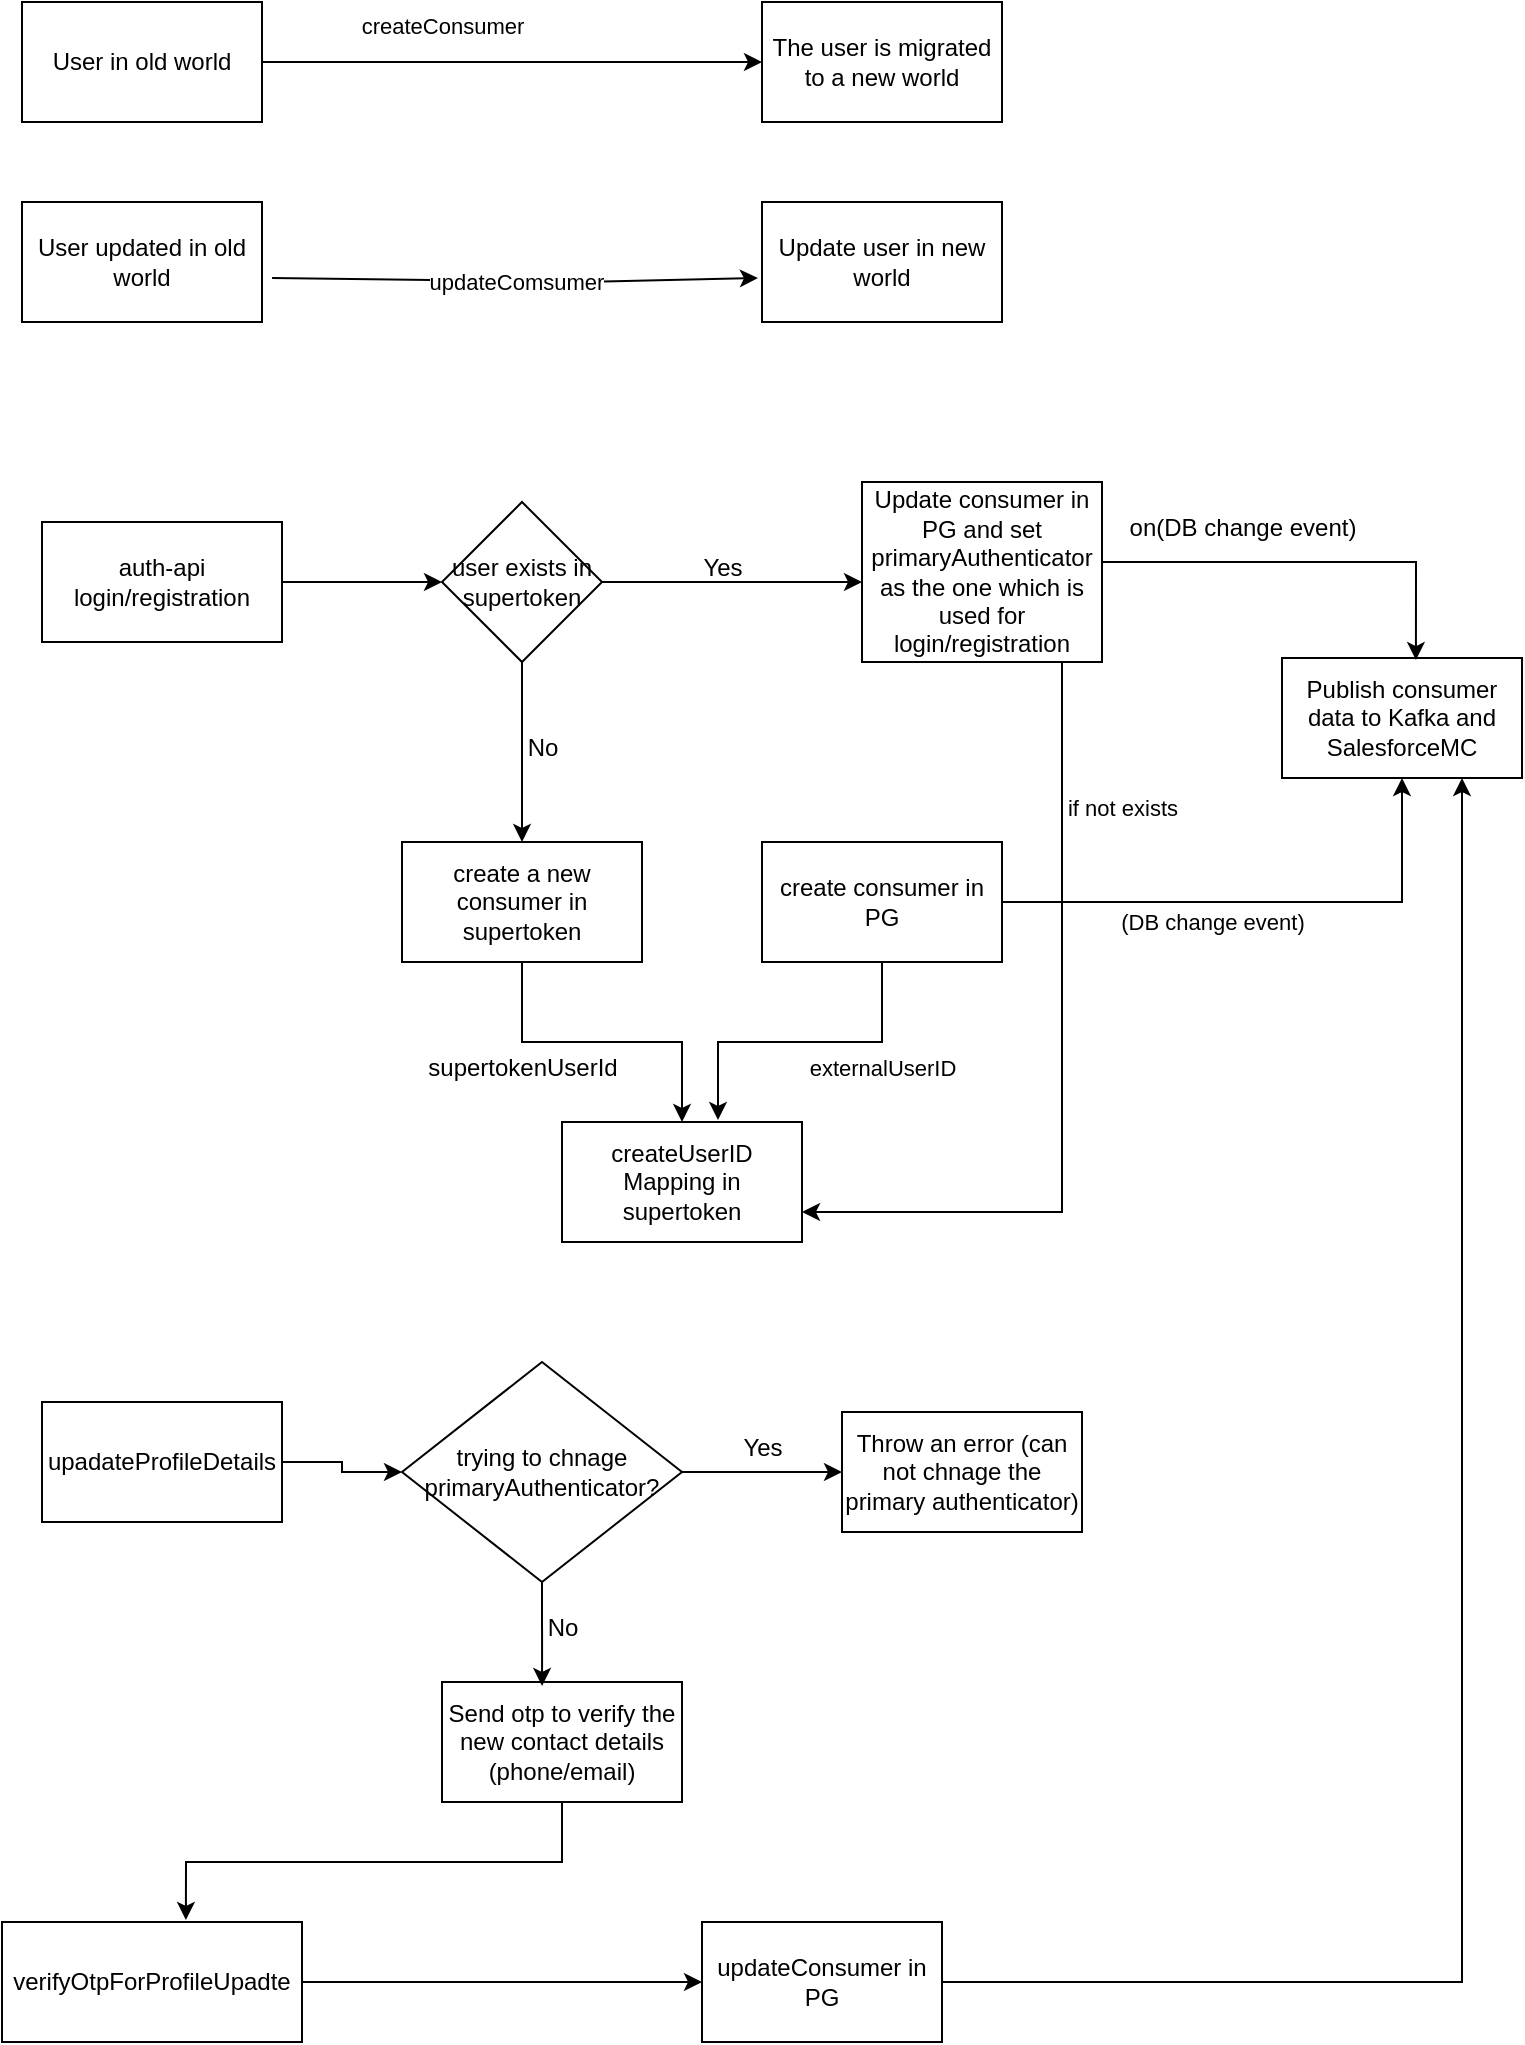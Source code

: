 <mxfile version="27.0.6">
  <diagram name="Page-1" id="GE0Z4SsY3jz3v6YoOIww">
    <mxGraphModel dx="1426" dy="832" grid="1" gridSize="10" guides="1" tooltips="1" connect="1" arrows="1" fold="1" page="1" pageScale="1" pageWidth="827" pageHeight="1169" math="0" shadow="0">
      <root>
        <mxCell id="0" />
        <mxCell id="1" parent="0" />
        <mxCell id="kUEsy-cAq9esLcxBWjCW-1" value="User in old world" style="rounded=0;whiteSpace=wrap;html=1;" parent="1" vertex="1">
          <mxGeometry x="30" y="60" width="120" height="60" as="geometry" />
        </mxCell>
        <mxCell id="kUEsy-cAq9esLcxBWjCW-2" value="The user is migrated to a new world" style="rounded=0;whiteSpace=wrap;html=1;" parent="1" vertex="1">
          <mxGeometry x="400" y="60" width="120" height="60" as="geometry" />
        </mxCell>
        <mxCell id="kUEsy-cAq9esLcxBWjCW-3" value="" style="endArrow=classic;html=1;rounded=0;exitX=1;exitY=0.5;exitDx=0;exitDy=0;entryX=0;entryY=0.5;entryDx=0;entryDy=0;" parent="1" source="kUEsy-cAq9esLcxBWjCW-1" target="kUEsy-cAq9esLcxBWjCW-2" edge="1">
          <mxGeometry width="50" height="50" relative="1" as="geometry">
            <mxPoint x="180" y="20" as="sourcePoint" />
            <mxPoint x="230" y="-30" as="targetPoint" />
            <Array as="points" />
          </mxGeometry>
        </mxCell>
        <mxCell id="kUEsy-cAq9esLcxBWjCW-4" value="createConsumer" style="edgeLabel;html=1;align=center;verticalAlign=middle;resizable=0;points=[];" parent="kUEsy-cAq9esLcxBWjCW-3" vertex="1" connectable="0">
          <mxGeometry x="-0.534" y="1" relative="1" as="geometry">
            <mxPoint x="32" y="-17" as="offset" />
          </mxGeometry>
        </mxCell>
        <mxCell id="kUEsy-cAq9esLcxBWjCW-5" value="User updated in old world" style="rounded=0;whiteSpace=wrap;html=1;" parent="1" vertex="1">
          <mxGeometry x="30" y="160" width="120" height="60" as="geometry" />
        </mxCell>
        <mxCell id="kUEsy-cAq9esLcxBWjCW-6" value="Update user in new world" style="rounded=0;whiteSpace=wrap;html=1;" parent="1" vertex="1">
          <mxGeometry x="400" y="160" width="120" height="60" as="geometry" />
        </mxCell>
        <mxCell id="kUEsy-cAq9esLcxBWjCW-7" value="" style="endArrow=classic;html=1;rounded=0;entryX=-0.017;entryY=0.633;entryDx=0;entryDy=0;exitX=1.042;exitY=0.633;exitDx=0;exitDy=0;exitPerimeter=0;entryPerimeter=0;" parent="1" source="kUEsy-cAq9esLcxBWjCW-5" target="kUEsy-cAq9esLcxBWjCW-6" edge="1">
          <mxGeometry relative="1" as="geometry">
            <mxPoint x="360" y="330" as="sourcePoint" />
            <mxPoint x="460" y="330" as="targetPoint" />
            <Array as="points">
              <mxPoint x="310" y="200" />
            </Array>
          </mxGeometry>
        </mxCell>
        <mxCell id="kUEsy-cAq9esLcxBWjCW-8" value="updateComsumer" style="edgeLabel;resizable=0;html=1;;align=center;verticalAlign=middle;" parent="kUEsy-cAq9esLcxBWjCW-7" connectable="0" vertex="1">
          <mxGeometry relative="1" as="geometry" />
        </mxCell>
        <mxCell id="VEnllepG3ZnI3ktVRwdV-8" style="edgeStyle=orthogonalEdgeStyle;rounded=0;orthogonalLoop=1;jettySize=auto;html=1;exitX=1;exitY=0.5;exitDx=0;exitDy=0;entryX=0;entryY=0.5;entryDx=0;entryDy=0;" edge="1" parent="1" source="kUEsy-cAq9esLcxBWjCW-9" target="kUEsy-cAq9esLcxBWjCW-12">
          <mxGeometry relative="1" as="geometry" />
        </mxCell>
        <mxCell id="kUEsy-cAq9esLcxBWjCW-9" value="auth-api login/registration" style="rounded=0;whiteSpace=wrap;html=1;" parent="1" vertex="1">
          <mxGeometry x="40" y="320" width="120" height="60" as="geometry" />
        </mxCell>
        <mxCell id="VEnllepG3ZnI3ktVRwdV-16" style="edgeStyle=orthogonalEdgeStyle;rounded=0;orthogonalLoop=1;jettySize=auto;html=1;exitX=0.5;exitY=1;exitDx=0;exitDy=0;entryX=1;entryY=0.75;entryDx=0;entryDy=0;" edge="1" parent="1" source="kUEsy-cAq9esLcxBWjCW-10" target="VEnllepG3ZnI3ktVRwdV-3">
          <mxGeometry relative="1" as="geometry">
            <Array as="points">
              <mxPoint x="550" y="390" />
              <mxPoint x="550" y="665" />
            </Array>
          </mxGeometry>
        </mxCell>
        <mxCell id="VEnllepG3ZnI3ktVRwdV-17" value="if not exists&lt;div&gt;&lt;br&gt;&lt;/div&gt;" style="edgeLabel;html=1;align=center;verticalAlign=middle;resizable=0;points=[];" vertex="1" connectable="0" parent="VEnllepG3ZnI3ktVRwdV-16">
          <mxGeometry x="-0.51" y="-1" relative="1" as="geometry">
            <mxPoint x="31" y="11" as="offset" />
          </mxGeometry>
        </mxCell>
        <mxCell id="kUEsy-cAq9esLcxBWjCW-10" value="Update consumer in PG and set primaryAuthenticator as the one which is used for login/registration" style="rounded=0;whiteSpace=wrap;html=1;" parent="1" vertex="1">
          <mxGeometry x="450" y="300" width="120" height="90" as="geometry" />
        </mxCell>
        <mxCell id="VEnllepG3ZnI3ktVRwdV-4" style="edgeStyle=orthogonalEdgeStyle;rounded=0;orthogonalLoop=1;jettySize=auto;html=1;exitX=0.5;exitY=1;exitDx=0;exitDy=0;" edge="1" parent="1" source="kUEsy-cAq9esLcxBWjCW-11" target="VEnllepG3ZnI3ktVRwdV-3">
          <mxGeometry relative="1" as="geometry" />
        </mxCell>
        <mxCell id="kUEsy-cAq9esLcxBWjCW-11" value="create a new consumer in supertoken" style="rounded=0;whiteSpace=wrap;html=1;" parent="1" vertex="1">
          <mxGeometry x="220" y="480" width="120" height="60" as="geometry" />
        </mxCell>
        <mxCell id="kUEsy-cAq9esLcxBWjCW-15" style="edgeStyle=orthogonalEdgeStyle;rounded=0;orthogonalLoop=1;jettySize=auto;html=1;exitX=1;exitY=0.5;exitDx=0;exitDy=0;" parent="1" source="kUEsy-cAq9esLcxBWjCW-12" edge="1">
          <mxGeometry relative="1" as="geometry">
            <mxPoint x="450" y="350" as="targetPoint" />
          </mxGeometry>
        </mxCell>
        <mxCell id="kUEsy-cAq9esLcxBWjCW-12" value="user exists in supertoken" style="rhombus;whiteSpace=wrap;html=1;" parent="1" vertex="1">
          <mxGeometry x="240" y="310" width="80" height="80" as="geometry" />
        </mxCell>
        <mxCell id="kUEsy-cAq9esLcxBWjCW-13" value="" style="endArrow=classic;html=1;rounded=0;entryX=0.5;entryY=0;entryDx=0;entryDy=0;" parent="1" target="kUEsy-cAq9esLcxBWjCW-11" edge="1">
          <mxGeometry width="50" height="50" relative="1" as="geometry">
            <mxPoint x="280" y="390" as="sourcePoint" />
            <mxPoint x="330" y="340" as="targetPoint" />
          </mxGeometry>
        </mxCell>
        <mxCell id="VEnllepG3ZnI3ktVRwdV-1" value="No" style="text;html=1;align=center;verticalAlign=middle;resizable=0;points=[];autosize=1;strokeColor=none;fillColor=none;" vertex="1" parent="1">
          <mxGeometry x="270" y="418" width="40" height="30" as="geometry" />
        </mxCell>
        <mxCell id="VEnllepG3ZnI3ktVRwdV-12" style="edgeStyle=orthogonalEdgeStyle;rounded=0;orthogonalLoop=1;jettySize=auto;html=1;exitX=1;exitY=0.5;exitDx=0;exitDy=0;entryX=0.5;entryY=1;entryDx=0;entryDy=0;" edge="1" parent="1" source="VEnllepG3ZnI3ktVRwdV-2" target="VEnllepG3ZnI3ktVRwdV-10">
          <mxGeometry relative="1" as="geometry" />
        </mxCell>
        <mxCell id="VEnllepG3ZnI3ktVRwdV-13" value="(DB change event)" style="edgeLabel;html=1;align=center;verticalAlign=middle;resizable=0;points=[];" vertex="1" connectable="0" parent="VEnllepG3ZnI3ktVRwdV-12">
          <mxGeometry x="-0.191" relative="1" as="geometry">
            <mxPoint x="-1" y="10" as="offset" />
          </mxGeometry>
        </mxCell>
        <mxCell id="VEnllepG3ZnI3ktVRwdV-2" value="create consumer in PG" style="rounded=0;whiteSpace=wrap;html=1;" vertex="1" parent="1">
          <mxGeometry x="400" y="480" width="120" height="60" as="geometry" />
        </mxCell>
        <mxCell id="VEnllepG3ZnI3ktVRwdV-3" value="createUserID Mapping in supertoken" style="rounded=0;whiteSpace=wrap;html=1;" vertex="1" parent="1">
          <mxGeometry x="300" y="620" width="120" height="60" as="geometry" />
        </mxCell>
        <mxCell id="VEnllepG3ZnI3ktVRwdV-5" value="supertokenUserId" style="text;html=1;align=center;verticalAlign=middle;resizable=0;points=[];autosize=1;strokeColor=none;fillColor=none;" vertex="1" parent="1">
          <mxGeometry x="220" y="578" width="120" height="30" as="geometry" />
        </mxCell>
        <mxCell id="VEnllepG3ZnI3ktVRwdV-6" style="edgeStyle=orthogonalEdgeStyle;rounded=0;orthogonalLoop=1;jettySize=auto;html=1;exitX=0.5;exitY=1;exitDx=0;exitDy=0;entryX=0.65;entryY=-0.017;entryDx=0;entryDy=0;entryPerimeter=0;" edge="1" parent="1" source="VEnllepG3ZnI3ktVRwdV-2" target="VEnllepG3ZnI3ktVRwdV-3">
          <mxGeometry relative="1" as="geometry" />
        </mxCell>
        <mxCell id="VEnllepG3ZnI3ktVRwdV-7" value="externalUserID" style="edgeLabel;html=1;align=center;verticalAlign=middle;resizable=0;points=[];" vertex="1" connectable="0" parent="VEnllepG3ZnI3ktVRwdV-6">
          <mxGeometry x="-0.478" relative="1" as="geometry">
            <mxPoint x="2" y="13" as="offset" />
          </mxGeometry>
        </mxCell>
        <mxCell id="VEnllepG3ZnI3ktVRwdV-9" value="Yes" style="text;html=1;align=center;verticalAlign=middle;resizable=0;points=[];autosize=1;strokeColor=none;fillColor=none;" vertex="1" parent="1">
          <mxGeometry x="360" y="328" width="40" height="30" as="geometry" />
        </mxCell>
        <mxCell id="VEnllepG3ZnI3ktVRwdV-10" value="Publish consumer data to Kafka and SalesforceMC" style="rounded=0;whiteSpace=wrap;html=1;" vertex="1" parent="1">
          <mxGeometry x="660" y="388" width="120" height="60" as="geometry" />
        </mxCell>
        <mxCell id="VEnllepG3ZnI3ktVRwdV-11" style="edgeStyle=orthogonalEdgeStyle;rounded=0;orthogonalLoop=1;jettySize=auto;html=1;exitX=1;exitY=0.5;exitDx=0;exitDy=0;entryX=0.558;entryY=0.017;entryDx=0;entryDy=0;entryPerimeter=0;" edge="1" parent="1" source="kUEsy-cAq9esLcxBWjCW-10" target="VEnllepG3ZnI3ktVRwdV-10">
          <mxGeometry relative="1" as="geometry">
            <Array as="points">
              <mxPoint x="570" y="340" />
              <mxPoint x="727" y="340" />
            </Array>
          </mxGeometry>
        </mxCell>
        <mxCell id="VEnllepG3ZnI3ktVRwdV-15" value="on(DB change event)" style="text;html=1;align=center;verticalAlign=middle;resizable=0;points=[];autosize=1;strokeColor=none;fillColor=none;" vertex="1" parent="1">
          <mxGeometry x="570" y="308" width="140" height="30" as="geometry" />
        </mxCell>
        <mxCell id="VEnllepG3ZnI3ktVRwdV-23" style="edgeStyle=orthogonalEdgeStyle;rounded=0;orthogonalLoop=1;jettySize=auto;html=1;exitX=1;exitY=0.5;exitDx=0;exitDy=0;entryX=0;entryY=0.5;entryDx=0;entryDy=0;" edge="1" parent="1" source="VEnllepG3ZnI3ktVRwdV-18" target="VEnllepG3ZnI3ktVRwdV-19">
          <mxGeometry relative="1" as="geometry" />
        </mxCell>
        <mxCell id="VEnllepG3ZnI3ktVRwdV-18" value="upadateProfileDetails" style="rounded=0;whiteSpace=wrap;html=1;" vertex="1" parent="1">
          <mxGeometry x="40" y="760" width="120" height="60" as="geometry" />
        </mxCell>
        <mxCell id="VEnllepG3ZnI3ktVRwdV-21" style="edgeStyle=orthogonalEdgeStyle;rounded=0;orthogonalLoop=1;jettySize=auto;html=1;exitX=1;exitY=0.5;exitDx=0;exitDy=0;entryX=0;entryY=0.5;entryDx=0;entryDy=0;" edge="1" parent="1" source="VEnllepG3ZnI3ktVRwdV-19" target="VEnllepG3ZnI3ktVRwdV-20">
          <mxGeometry relative="1" as="geometry" />
        </mxCell>
        <mxCell id="VEnllepG3ZnI3ktVRwdV-19" value="trying to chnage primaryAuthenticator?" style="rhombus;whiteSpace=wrap;html=1;" vertex="1" parent="1">
          <mxGeometry x="220" y="740" width="140" height="110" as="geometry" />
        </mxCell>
        <mxCell id="VEnllepG3ZnI3ktVRwdV-20" value="Throw an error (can not chnage the primary authenticator)" style="rounded=0;whiteSpace=wrap;html=1;" vertex="1" parent="1">
          <mxGeometry x="440" y="765" width="120" height="60" as="geometry" />
        </mxCell>
        <mxCell id="VEnllepG3ZnI3ktVRwdV-22" value="Yes" style="text;html=1;align=center;verticalAlign=middle;resizable=0;points=[];autosize=1;strokeColor=none;fillColor=none;" vertex="1" parent="1">
          <mxGeometry x="380" y="768" width="40" height="30" as="geometry" />
        </mxCell>
        <mxCell id="VEnllepG3ZnI3ktVRwdV-24" value="Send otp to verify the new contact details (phone/email)" style="rounded=0;whiteSpace=wrap;html=1;" vertex="1" parent="1">
          <mxGeometry x="240" y="900" width="120" height="60" as="geometry" />
        </mxCell>
        <mxCell id="VEnllepG3ZnI3ktVRwdV-25" style="edgeStyle=orthogonalEdgeStyle;rounded=0;orthogonalLoop=1;jettySize=auto;html=1;exitX=0.5;exitY=1;exitDx=0;exitDy=0;entryX=0.417;entryY=0.033;entryDx=0;entryDy=0;entryPerimeter=0;" edge="1" parent="1" source="VEnllepG3ZnI3ktVRwdV-19" target="VEnllepG3ZnI3ktVRwdV-24">
          <mxGeometry relative="1" as="geometry" />
        </mxCell>
        <mxCell id="VEnllepG3ZnI3ktVRwdV-26" value="No" style="text;html=1;align=center;verticalAlign=middle;resizable=0;points=[];autosize=1;strokeColor=none;fillColor=none;" vertex="1" parent="1">
          <mxGeometry x="280" y="858" width="40" height="30" as="geometry" />
        </mxCell>
        <mxCell id="VEnllepG3ZnI3ktVRwdV-29" style="edgeStyle=orthogonalEdgeStyle;rounded=0;orthogonalLoop=1;jettySize=auto;html=1;exitX=1;exitY=0.5;exitDx=0;exitDy=0;entryX=0;entryY=0.5;entryDx=0;entryDy=0;" edge="1" parent="1" source="VEnllepG3ZnI3ktVRwdV-27" target="VEnllepG3ZnI3ktVRwdV-28">
          <mxGeometry relative="1" as="geometry" />
        </mxCell>
        <mxCell id="VEnllepG3ZnI3ktVRwdV-27" value="verifyOtpForProfileUpadte" style="rounded=0;whiteSpace=wrap;html=1;" vertex="1" parent="1">
          <mxGeometry x="20" y="1020" width="150" height="60" as="geometry" />
        </mxCell>
        <mxCell id="VEnllepG3ZnI3ktVRwdV-30" style="edgeStyle=orthogonalEdgeStyle;rounded=0;orthogonalLoop=1;jettySize=auto;html=1;exitX=1;exitY=0.5;exitDx=0;exitDy=0;entryX=0.75;entryY=1;entryDx=0;entryDy=0;" edge="1" parent="1" source="VEnllepG3ZnI3ktVRwdV-28" target="VEnllepG3ZnI3ktVRwdV-10">
          <mxGeometry relative="1" as="geometry" />
        </mxCell>
        <mxCell id="VEnllepG3ZnI3ktVRwdV-28" value="updateConsumer in PG" style="rounded=0;whiteSpace=wrap;html=1;" vertex="1" parent="1">
          <mxGeometry x="370" y="1020" width="120" height="60" as="geometry" />
        </mxCell>
        <mxCell id="VEnllepG3ZnI3ktVRwdV-31" style="edgeStyle=orthogonalEdgeStyle;rounded=0;orthogonalLoop=1;jettySize=auto;html=1;exitX=0.5;exitY=1;exitDx=0;exitDy=0;entryX=0.613;entryY=-0.017;entryDx=0;entryDy=0;entryPerimeter=0;" edge="1" parent="1" source="VEnllepG3ZnI3ktVRwdV-24" target="VEnllepG3ZnI3ktVRwdV-27">
          <mxGeometry relative="1" as="geometry" />
        </mxCell>
      </root>
    </mxGraphModel>
  </diagram>
</mxfile>
